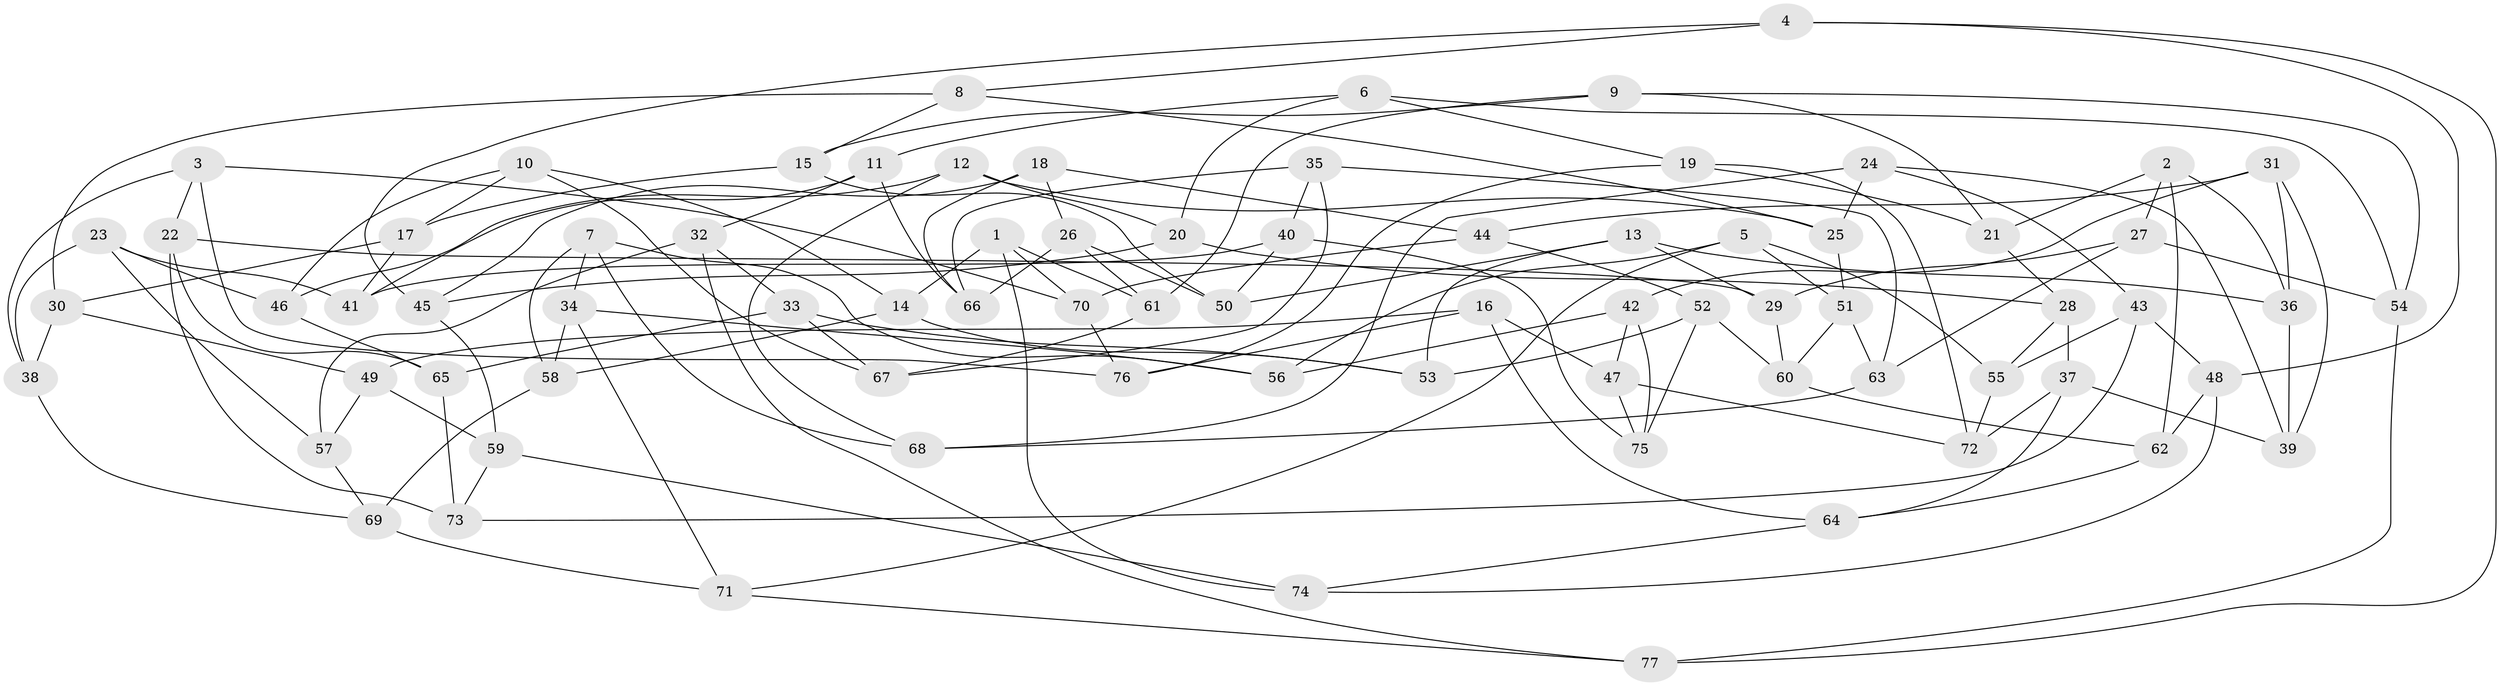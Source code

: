 // coarse degree distribution, {8: 0.05128205128205128, 11: 0.05128205128205128, 4: 0.5641025641025641, 3: 0.15384615384615385, 6: 0.02564102564102564, 10: 0.05128205128205128, 9: 0.05128205128205128, 7: 0.02564102564102564, 5: 0.02564102564102564}
// Generated by graph-tools (version 1.1) at 2025/53/03/04/25 22:53:41]
// undirected, 77 vertices, 154 edges
graph export_dot {
  node [color=gray90,style=filled];
  1;
  2;
  3;
  4;
  5;
  6;
  7;
  8;
  9;
  10;
  11;
  12;
  13;
  14;
  15;
  16;
  17;
  18;
  19;
  20;
  21;
  22;
  23;
  24;
  25;
  26;
  27;
  28;
  29;
  30;
  31;
  32;
  33;
  34;
  35;
  36;
  37;
  38;
  39;
  40;
  41;
  42;
  43;
  44;
  45;
  46;
  47;
  48;
  49;
  50;
  51;
  52;
  53;
  54;
  55;
  56;
  57;
  58;
  59;
  60;
  61;
  62;
  63;
  64;
  65;
  66;
  67;
  68;
  69;
  70;
  71;
  72;
  73;
  74;
  75;
  76;
  77;
  1 -- 14;
  1 -- 74;
  1 -- 61;
  1 -- 70;
  2 -- 62;
  2 -- 21;
  2 -- 27;
  2 -- 36;
  3 -- 70;
  3 -- 76;
  3 -- 38;
  3 -- 22;
  4 -- 8;
  4 -- 45;
  4 -- 48;
  4 -- 77;
  5 -- 71;
  5 -- 55;
  5 -- 51;
  5 -- 56;
  6 -- 20;
  6 -- 19;
  6 -- 11;
  6 -- 54;
  7 -- 68;
  7 -- 34;
  7 -- 56;
  7 -- 58;
  8 -- 30;
  8 -- 25;
  8 -- 15;
  9 -- 54;
  9 -- 61;
  9 -- 15;
  9 -- 21;
  10 -- 14;
  10 -- 46;
  10 -- 67;
  10 -- 17;
  11 -- 32;
  11 -- 41;
  11 -- 66;
  12 -- 20;
  12 -- 25;
  12 -- 46;
  12 -- 68;
  13 -- 50;
  13 -- 29;
  13 -- 36;
  13 -- 53;
  14 -- 58;
  14 -- 53;
  15 -- 17;
  15 -- 50;
  16 -- 76;
  16 -- 47;
  16 -- 64;
  16 -- 49;
  17 -- 30;
  17 -- 41;
  18 -- 26;
  18 -- 44;
  18 -- 45;
  18 -- 66;
  19 -- 72;
  19 -- 21;
  19 -- 76;
  20 -- 28;
  20 -- 45;
  21 -- 28;
  22 -- 65;
  22 -- 29;
  22 -- 73;
  23 -- 46;
  23 -- 57;
  23 -- 38;
  23 -- 41;
  24 -- 68;
  24 -- 39;
  24 -- 43;
  24 -- 25;
  25 -- 51;
  26 -- 50;
  26 -- 61;
  26 -- 66;
  27 -- 54;
  27 -- 63;
  27 -- 29;
  28 -- 55;
  28 -- 37;
  29 -- 60;
  30 -- 38;
  30 -- 49;
  31 -- 36;
  31 -- 39;
  31 -- 44;
  31 -- 42;
  32 -- 57;
  32 -- 77;
  32 -- 33;
  33 -- 67;
  33 -- 65;
  33 -- 53;
  34 -- 71;
  34 -- 56;
  34 -- 58;
  35 -- 40;
  35 -- 67;
  35 -- 66;
  35 -- 63;
  36 -- 39;
  37 -- 64;
  37 -- 39;
  37 -- 72;
  38 -- 69;
  40 -- 75;
  40 -- 50;
  40 -- 41;
  42 -- 56;
  42 -- 47;
  42 -- 75;
  43 -- 48;
  43 -- 73;
  43 -- 55;
  44 -- 70;
  44 -- 52;
  45 -- 59;
  46 -- 65;
  47 -- 75;
  47 -- 72;
  48 -- 74;
  48 -- 62;
  49 -- 59;
  49 -- 57;
  51 -- 63;
  51 -- 60;
  52 -- 53;
  52 -- 75;
  52 -- 60;
  54 -- 77;
  55 -- 72;
  57 -- 69;
  58 -- 69;
  59 -- 73;
  59 -- 74;
  60 -- 62;
  61 -- 67;
  62 -- 64;
  63 -- 68;
  64 -- 74;
  65 -- 73;
  69 -- 71;
  70 -- 76;
  71 -- 77;
}
